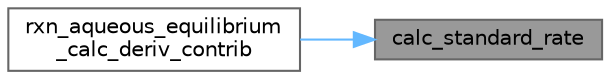digraph "calc_standard_rate"
{
 // LATEX_PDF_SIZE
  bgcolor="transparent";
  edge [fontname=Helvetica,fontsize=10,labelfontname=Helvetica,labelfontsize=10];
  node [fontname=Helvetica,fontsize=10,shape=box,height=0.2,width=0.4];
  rankdir="RL";
  Node1 [label="calc_standard_rate",height=0.2,width=0.4,color="gray40", fillcolor="grey60", style="filled", fontcolor="black",tooltip="Calculate the reaction rate for a set of conditions using the standard equation per mixing ratio of w..."];
  Node1 -> Node2 [dir="back",color="steelblue1",style="solid"];
  Node2 [label="rxn_aqueous_equilibrium\l_calc_deriv_contrib",height=0.2,width=0.4,color="grey40", fillcolor="white", style="filled",URL="$rxn__aqueous__equilibrium_8c.html#a71247df341cf33530652f240a86e8e22",tooltip="Calculate contributions to the time derivative  from this reaction."];
}
